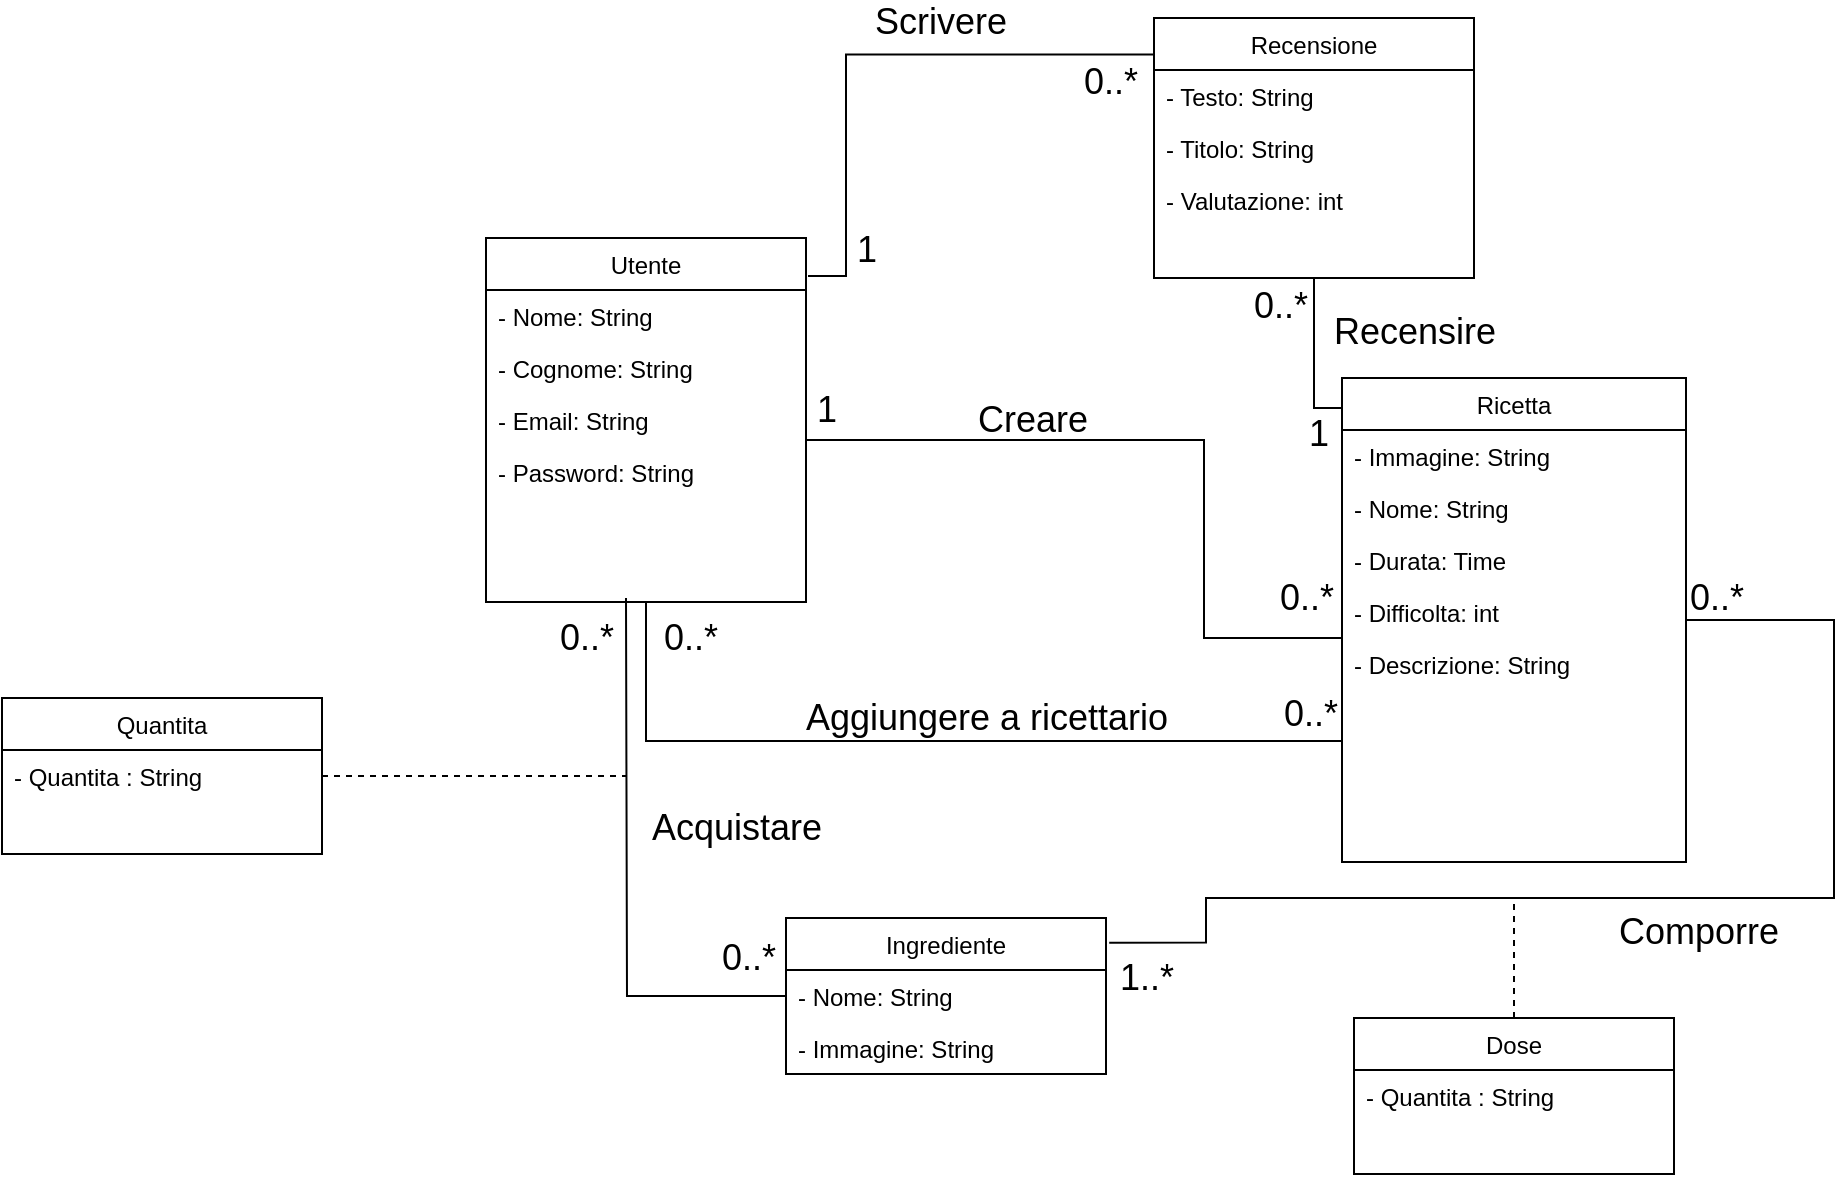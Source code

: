 <mxfile version="13.9.9" type="device"><diagram id="C5RBs43oDa-KdzZeNtuy" name="Page-1"><mxGraphModel dx="2999" dy="2781" grid="0" gridSize="10" guides="1" tooltips="1" connect="1" arrows="1" fold="1" page="1" pageScale="1" pageWidth="827" pageHeight="1169" math="0" shadow="0"><root><mxCell id="WIyWlLk6GJQsqaUBKTNV-0"/><mxCell id="WIyWlLk6GJQsqaUBKTNV-1" parent="WIyWlLk6GJQsqaUBKTNV-0"/><mxCell id="cjNidUvUzmG0ZnCKzewp-34" style="edgeStyle=orthogonalEdgeStyle;rounded=0;orthogonalLoop=1;jettySize=auto;html=1;entryX=0;entryY=0.058;entryDx=0;entryDy=0;entryPerimeter=0;endArrow=none;endFill=0;" edge="1" parent="WIyWlLk6GJQsqaUBKTNV-1" source="zkfFHV4jXpPFQw0GAbJ--0" target="zkfFHV4jXpPFQw0GAbJ--17"><mxGeometry relative="1" as="geometry"><Array as="points"><mxPoint x="93" y="-658"/><mxPoint x="93" y="-559"/><mxPoint x="162" y="-559"/></Array></mxGeometry></mxCell><mxCell id="cjNidUvUzmG0ZnCKzewp-39" value="&lt;font style=&quot;font-size: 18px&quot;&gt;1&lt;/font&gt;" style="edgeLabel;html=1;align=center;verticalAlign=middle;resizable=0;points=[];" vertex="1" connectable="0" parent="cjNidUvUzmG0ZnCKzewp-34"><mxGeometry x="-0.93" y="-2" relative="1" as="geometry"><mxPoint x="-7.67" y="-17" as="offset"/></mxGeometry></mxCell><mxCell id="cjNidUvUzmG0ZnCKzewp-40" value="&lt;font style=&quot;font-size: 18px&quot;&gt;0..*&lt;/font&gt;" style="edgeLabel;html=1;align=center;verticalAlign=middle;resizable=0;points=[];" vertex="1" connectable="0" parent="cjNidUvUzmG0ZnCKzewp-34"><mxGeometry x="0.42" y="-3" relative="1" as="geometry"><mxPoint x="5.67" y="-23" as="offset"/></mxGeometry></mxCell><mxCell id="cjNidUvUzmG0ZnCKzewp-59" style="edgeStyle=orthogonalEdgeStyle;rounded=0;orthogonalLoop=1;jettySize=auto;html=1;entryX=0;entryY=0.75;entryDx=0;entryDy=0;endArrow=none;endFill=0;" edge="1" parent="WIyWlLk6GJQsqaUBKTNV-1" source="zkfFHV4jXpPFQw0GAbJ--0" target="zkfFHV4jXpPFQw0GAbJ--17"><mxGeometry relative="1" as="geometry"><Array as="points"><mxPoint x="-186" y="-508"/></Array></mxGeometry></mxCell><mxCell id="zkfFHV4jXpPFQw0GAbJ--0" value="Utente" style="swimlane;fontStyle=0;align=center;verticalAlign=top;childLayout=stackLayout;horizontal=1;startSize=26;horizontalStack=0;resizeParent=1;resizeLast=0;collapsible=1;marginBottom=0;rounded=0;shadow=0;strokeWidth=1;" parent="WIyWlLk6GJQsqaUBKTNV-1" vertex="1"><mxGeometry x="-266" y="-759" width="160" height="182" as="geometry"><mxRectangle x="230" y="140" width="160" height="26" as="alternateBounds"/></mxGeometry></mxCell><mxCell id="zkfFHV4jXpPFQw0GAbJ--1" value="- Nome: String" style="text;align=left;verticalAlign=top;spacingLeft=4;spacingRight=4;overflow=hidden;rotatable=0;points=[[0,0.5],[1,0.5]];portConstraint=eastwest;" parent="zkfFHV4jXpPFQw0GAbJ--0" vertex="1"><mxGeometry y="26" width="160" height="26" as="geometry"/></mxCell><mxCell id="zkfFHV4jXpPFQw0GAbJ--2" value="- Cognome: String" style="text;align=left;verticalAlign=top;spacingLeft=4;spacingRight=4;overflow=hidden;rotatable=0;points=[[0,0.5],[1,0.5]];portConstraint=eastwest;rounded=0;shadow=0;html=0;" parent="zkfFHV4jXpPFQw0GAbJ--0" vertex="1"><mxGeometry y="52" width="160" height="26" as="geometry"/></mxCell><mxCell id="zkfFHV4jXpPFQw0GAbJ--3" value="- Email: String" style="text;align=left;verticalAlign=top;spacingLeft=4;spacingRight=4;overflow=hidden;rotatable=0;points=[[0,0.5],[1,0.5]];portConstraint=eastwest;rounded=0;shadow=0;html=0;" parent="zkfFHV4jXpPFQw0GAbJ--0" vertex="1"><mxGeometry y="78" width="160" height="26" as="geometry"/></mxCell><mxCell id="cjNidUvUzmG0ZnCKzewp-0" value="- Password: String" style="text;align=left;verticalAlign=top;spacingLeft=4;spacingRight=4;overflow=hidden;rotatable=0;points=[[0,0.5],[1,0.5]];portConstraint=eastwest;rounded=0;shadow=0;html=0;" vertex="1" parent="zkfFHV4jXpPFQw0GAbJ--0"><mxGeometry y="104" width="160" height="26" as="geometry"/></mxCell><mxCell id="cjNidUvUzmG0ZnCKzewp-53" style="edgeStyle=orthogonalEdgeStyle;rounded=0;orthogonalLoop=1;jettySize=auto;html=1;endArrow=none;endFill=0;" edge="1" parent="WIyWlLk6GJQsqaUBKTNV-1" source="zkfFHV4jXpPFQw0GAbJ--13"><mxGeometry relative="1" as="geometry"><mxPoint x="-196" y="-579" as="targetPoint"/></mxGeometry></mxCell><mxCell id="cjNidUvUzmG0ZnCKzewp-54" value="&lt;span style=&quot;font-size: 18px&quot;&gt;0..*&lt;/span&gt;" style="edgeLabel;html=1;align=center;verticalAlign=middle;resizable=0;points=[];" vertex="1" connectable="0" parent="cjNidUvUzmG0ZnCKzewp-53"><mxGeometry x="-0.863" relative="1" as="geometry"><mxPoint y="-19" as="offset"/></mxGeometry></mxCell><mxCell id="cjNidUvUzmG0ZnCKzewp-55" value="&lt;font style=&quot;font-size: 18px&quot;&gt;0..*&lt;/font&gt;" style="edgeLabel;html=1;align=center;verticalAlign=middle;resizable=0;points=[];" vertex="1" connectable="0" parent="cjNidUvUzmG0ZnCKzewp-53"><mxGeometry x="0.876" y="2" relative="1" as="geometry"><mxPoint x="-18" y="2.67" as="offset"/></mxGeometry></mxCell><mxCell id="zkfFHV4jXpPFQw0GAbJ--13" value="Ingrediente" style="swimlane;fontStyle=0;align=center;verticalAlign=top;childLayout=stackLayout;horizontal=1;startSize=26;horizontalStack=0;resizeParent=1;resizeLast=0;collapsible=1;marginBottom=0;rounded=0;shadow=0;strokeWidth=1;" parent="WIyWlLk6GJQsqaUBKTNV-1" vertex="1"><mxGeometry x="-116" y="-419" width="160" height="78" as="geometry"><mxRectangle x="340" y="380" width="170" height="26" as="alternateBounds"/></mxGeometry></mxCell><mxCell id="zkfFHV4jXpPFQw0GAbJ--14" value="- Nome: String&#10;" style="text;align=left;verticalAlign=top;spacingLeft=4;spacingRight=4;overflow=hidden;rotatable=0;points=[[0,0.5],[1,0.5]];portConstraint=eastwest;" parent="zkfFHV4jXpPFQw0GAbJ--13" vertex="1"><mxGeometry y="26" width="160" height="26" as="geometry"/></mxCell><mxCell id="cjNidUvUzmG0ZnCKzewp-18" value="- Immagine: String" style="text;align=left;verticalAlign=top;spacingLeft=4;spacingRight=4;overflow=hidden;rotatable=0;points=[[0,0.5],[1,0.5]];portConstraint=eastwest;" vertex="1" parent="zkfFHV4jXpPFQw0GAbJ--13"><mxGeometry y="52" width="160" height="26" as="geometry"/></mxCell><mxCell id="cjNidUvUzmG0ZnCKzewp-50" style="edgeStyle=orthogonalEdgeStyle;rounded=0;orthogonalLoop=1;jettySize=auto;html=1;entryX=1.01;entryY=0.158;entryDx=0;entryDy=0;entryPerimeter=0;endArrow=none;endFill=0;" edge="1" parent="WIyWlLk6GJQsqaUBKTNV-1" source="zkfFHV4jXpPFQw0GAbJ--17" target="zkfFHV4jXpPFQw0GAbJ--13"><mxGeometry relative="1" as="geometry"><Array as="points"><mxPoint x="408" y="-568"/><mxPoint x="408" y="-429"/><mxPoint x="94" y="-429"/><mxPoint x="94" y="-407"/></Array></mxGeometry></mxCell><mxCell id="zkfFHV4jXpPFQw0GAbJ--17" value="Ricetta" style="swimlane;fontStyle=0;align=center;verticalAlign=top;childLayout=stackLayout;horizontal=1;startSize=26;horizontalStack=0;resizeParent=1;resizeLast=0;collapsible=1;marginBottom=0;rounded=0;shadow=0;strokeWidth=1;" parent="WIyWlLk6GJQsqaUBKTNV-1" vertex="1"><mxGeometry x="162" y="-689" width="172" height="242" as="geometry"><mxRectangle x="550" y="140" width="160" height="26" as="alternateBounds"/></mxGeometry></mxCell><mxCell id="zkfFHV4jXpPFQw0GAbJ--18" value="- Immagine: String" style="text;align=left;verticalAlign=top;spacingLeft=4;spacingRight=4;overflow=hidden;rotatable=0;points=[[0,0.5],[1,0.5]];portConstraint=eastwest;" parent="zkfFHV4jXpPFQw0GAbJ--17" vertex="1"><mxGeometry y="26" width="172" height="26" as="geometry"/></mxCell><mxCell id="zkfFHV4jXpPFQw0GAbJ--19" value="- Nome: String" style="text;align=left;verticalAlign=top;spacingLeft=4;spacingRight=4;overflow=hidden;rotatable=0;points=[[0,0.5],[1,0.5]];portConstraint=eastwest;rounded=0;shadow=0;html=0;" parent="zkfFHV4jXpPFQw0GAbJ--17" vertex="1"><mxGeometry y="52" width="172" height="26" as="geometry"/></mxCell><mxCell id="zkfFHV4jXpPFQw0GAbJ--21" value="- Durata: Time" style="text;align=left;verticalAlign=top;spacingLeft=4;spacingRight=4;overflow=hidden;rotatable=0;points=[[0,0.5],[1,0.5]];portConstraint=eastwest;rounded=0;shadow=0;html=0;" parent="zkfFHV4jXpPFQw0GAbJ--17" vertex="1"><mxGeometry y="78" width="172" height="26" as="geometry"/></mxCell><mxCell id="zkfFHV4jXpPFQw0GAbJ--24" value="- Difficolta: int" style="text;align=left;verticalAlign=top;spacingLeft=4;spacingRight=4;overflow=hidden;rotatable=0;points=[[0,0.5],[1,0.5]];portConstraint=eastwest;" parent="zkfFHV4jXpPFQw0GAbJ--17" vertex="1"><mxGeometry y="104" width="172" height="26" as="geometry"/></mxCell><mxCell id="cjNidUvUzmG0ZnCKzewp-49" value="- Descrizione: String" style="text;align=left;verticalAlign=top;spacingLeft=4;spacingRight=4;overflow=hidden;rotatable=0;points=[[0,0.5],[1,0.5]];portConstraint=eastwest;" vertex="1" parent="zkfFHV4jXpPFQw0GAbJ--17"><mxGeometry y="130" width="172" height="26" as="geometry"/></mxCell><mxCell id="cjNidUvUzmG0ZnCKzewp-52" style="edgeStyle=orthogonalEdgeStyle;rounded=0;orthogonalLoop=1;jettySize=auto;html=1;endArrow=none;endFill=0;dashed=1;" edge="1" parent="WIyWlLk6GJQsqaUBKTNV-1" source="cjNidUvUzmG0ZnCKzewp-12"><mxGeometry relative="1" as="geometry"><mxPoint x="248" y="-429" as="targetPoint"/><Array as="points"><mxPoint x="248" y="-429"/></Array></mxGeometry></mxCell><mxCell id="cjNidUvUzmG0ZnCKzewp-12" value="Dose" style="swimlane;fontStyle=0;align=center;verticalAlign=top;childLayout=stackLayout;horizontal=1;startSize=26;horizontalStack=0;resizeParent=1;resizeLast=0;collapsible=1;marginBottom=0;rounded=0;shadow=0;strokeWidth=1;" vertex="1" parent="WIyWlLk6GJQsqaUBKTNV-1"><mxGeometry x="168" y="-369" width="160" height="78" as="geometry"><mxRectangle x="340" y="380" width="170" height="26" as="alternateBounds"/></mxGeometry></mxCell><mxCell id="cjNidUvUzmG0ZnCKzewp-13" value="- Quantita : String&#10;" style="text;align=left;verticalAlign=top;spacingLeft=4;spacingRight=4;overflow=hidden;rotatable=0;points=[[0,0.5],[1,0.5]];portConstraint=eastwest;" vertex="1" parent="cjNidUvUzmG0ZnCKzewp-12"><mxGeometry y="26" width="160" height="26" as="geometry"/></mxCell><mxCell id="cjNidUvUzmG0ZnCKzewp-32" style="edgeStyle=orthogonalEdgeStyle;rounded=0;orthogonalLoop=1;jettySize=auto;html=1;endArrow=none;endFill=0;exitX=0.004;exitY=0.14;exitDx=0;exitDy=0;exitPerimeter=0;" edge="1" parent="WIyWlLk6GJQsqaUBKTNV-1" source="cjNidUvUzmG0ZnCKzewp-19"><mxGeometry relative="1" as="geometry"><mxPoint x="-105" y="-740" as="targetPoint"/><Array as="points"><mxPoint x="-86" y="-851"/><mxPoint x="-86" y="-740"/></Array></mxGeometry></mxCell><mxCell id="cjNidUvUzmG0ZnCKzewp-37" value="&lt;font style=&quot;font-size: 18px&quot;&gt;1&lt;/font&gt;" style="edgeLabel;html=1;align=center;verticalAlign=middle;resizable=0;points=[];" vertex="1" connectable="0" parent="cjNidUvUzmG0ZnCKzewp-32"><mxGeometry x="0.583" y="-1" relative="1" as="geometry"><mxPoint x="11" y="27.47" as="offset"/></mxGeometry></mxCell><mxCell id="cjNidUvUzmG0ZnCKzewp-33" style="edgeStyle=orthogonalEdgeStyle;rounded=0;orthogonalLoop=1;jettySize=auto;html=1;entryX=0;entryY=0.062;entryDx=0;entryDy=0;entryPerimeter=0;endArrow=none;endFill=0;" edge="1" parent="WIyWlLk6GJQsqaUBKTNV-1" source="cjNidUvUzmG0ZnCKzewp-19" target="zkfFHV4jXpPFQw0GAbJ--17"><mxGeometry relative="1" as="geometry"><Array as="points"><mxPoint x="148" y="-674"/></Array></mxGeometry></mxCell><mxCell id="cjNidUvUzmG0ZnCKzewp-38" value="&lt;font style=&quot;font-size: 18px&quot;&gt;0..*&lt;/font&gt;" style="edgeLabel;html=1;align=center;verticalAlign=middle;resizable=0;points=[];" vertex="1" connectable="0" parent="cjNidUvUzmG0ZnCKzewp-33"><mxGeometry x="-0.646" y="-2" relative="1" as="geometry"><mxPoint x="-15" as="offset"/></mxGeometry></mxCell><mxCell id="cjNidUvUzmG0ZnCKzewp-41" value="&lt;font style=&quot;font-size: 18px&quot;&gt;1&lt;/font&gt;" style="edgeLabel;html=1;align=center;verticalAlign=middle;resizable=0;points=[];" vertex="1" connectable="0" parent="cjNidUvUzmG0ZnCKzewp-33"><mxGeometry x="0.19" y="1" relative="1" as="geometry"><mxPoint x="1" y="31" as="offset"/></mxGeometry></mxCell><mxCell id="cjNidUvUzmG0ZnCKzewp-19" value="Recensione" style="swimlane;fontStyle=0;align=center;verticalAlign=top;childLayout=stackLayout;horizontal=1;startSize=26;horizontalStack=0;resizeParent=1;resizeLast=0;collapsible=1;marginBottom=0;rounded=0;shadow=0;strokeWidth=1;" vertex="1" parent="WIyWlLk6GJQsqaUBKTNV-1"><mxGeometry x="68" y="-869" width="160" height="130" as="geometry"><mxRectangle x="130" y="380" width="160" height="26" as="alternateBounds"/></mxGeometry></mxCell><mxCell id="cjNidUvUzmG0ZnCKzewp-21" value="- Testo: String" style="text;align=left;verticalAlign=top;spacingLeft=4;spacingRight=4;overflow=hidden;rotatable=0;points=[[0,0.5],[1,0.5]];portConstraint=eastwest;" vertex="1" parent="cjNidUvUzmG0ZnCKzewp-19"><mxGeometry y="26" width="160" height="26" as="geometry"/></mxCell><mxCell id="cjNidUvUzmG0ZnCKzewp-22" value="- Titolo: String" style="text;align=left;verticalAlign=top;spacingLeft=4;spacingRight=4;overflow=hidden;rotatable=0;points=[[0,0.5],[1,0.5]];portConstraint=eastwest;" vertex="1" parent="cjNidUvUzmG0ZnCKzewp-19"><mxGeometry y="52" width="160" height="26" as="geometry"/></mxCell><mxCell id="cjNidUvUzmG0ZnCKzewp-23" value="- Valutazione: int" style="text;align=left;verticalAlign=top;spacingLeft=4;spacingRight=4;overflow=hidden;rotatable=0;points=[[0,0.5],[1,0.5]];portConstraint=eastwest;" vertex="1" parent="cjNidUvUzmG0ZnCKzewp-19"><mxGeometry y="78" width="160" height="26" as="geometry"/></mxCell><mxCell id="cjNidUvUzmG0ZnCKzewp-35" value="&lt;font style=&quot;font-size: 18px&quot;&gt;0..*&lt;/font&gt;" style="text;html=1;align=center;verticalAlign=middle;resizable=0;points=[];autosize=1;" vertex="1" parent="WIyWlLk6GJQsqaUBKTNV-1"><mxGeometry x="26" y="-847" width="40" height="20" as="geometry"/></mxCell><mxCell id="cjNidUvUzmG0ZnCKzewp-46" value="&lt;font style=&quot;font-size: 18px&quot;&gt;0..*&lt;/font&gt;" style="text;html=1;align=center;verticalAlign=middle;resizable=0;points=[];autosize=1;" vertex="1" parent="WIyWlLk6GJQsqaUBKTNV-1"><mxGeometry x="329" y="-589" width="40" height="20" as="geometry"/></mxCell><mxCell id="cjNidUvUzmG0ZnCKzewp-51" value="&lt;font style=&quot;font-size: 18px&quot;&gt;1..*&lt;/font&gt;" style="text;html=1;align=center;verticalAlign=middle;resizable=0;points=[];autosize=1;" vertex="1" parent="WIyWlLk6GJQsqaUBKTNV-1"><mxGeometry x="44" y="-399" width="40" height="20" as="geometry"/></mxCell><mxCell id="cjNidUvUzmG0ZnCKzewp-56" value="Quantita" style="swimlane;fontStyle=0;align=center;verticalAlign=top;childLayout=stackLayout;horizontal=1;startSize=26;horizontalStack=0;resizeParent=1;resizeLast=0;collapsible=1;marginBottom=0;rounded=0;shadow=0;strokeWidth=1;" vertex="1" parent="WIyWlLk6GJQsqaUBKTNV-1"><mxGeometry x="-508" y="-529" width="160" height="78" as="geometry"><mxRectangle x="340" y="380" width="170" height="26" as="alternateBounds"/></mxGeometry></mxCell><mxCell id="cjNidUvUzmG0ZnCKzewp-57" value="- Quantita : String&#10;" style="text;align=left;verticalAlign=top;spacingLeft=4;spacingRight=4;overflow=hidden;rotatable=0;points=[[0,0.5],[1,0.5]];portConstraint=eastwest;" vertex="1" parent="cjNidUvUzmG0ZnCKzewp-56"><mxGeometry y="26" width="160" height="26" as="geometry"/></mxCell><mxCell id="cjNidUvUzmG0ZnCKzewp-58" style="edgeStyle=orthogonalEdgeStyle;rounded=0;orthogonalLoop=1;jettySize=auto;html=1;endArrow=none;endFill=0;dashed=1;" edge="1" parent="WIyWlLk6GJQsqaUBKTNV-1" source="cjNidUvUzmG0ZnCKzewp-57"><mxGeometry relative="1" as="geometry"><mxPoint x="-196.0" y="-490" as="targetPoint"/></mxGeometry></mxCell><mxCell id="cjNidUvUzmG0ZnCKzewp-60" value="&lt;font style=&quot;font-size: 18px&quot;&gt;0..*&lt;/font&gt;" style="text;html=1;align=center;verticalAlign=middle;resizable=0;points=[];autosize=1;" vertex="1" parent="WIyWlLk6GJQsqaUBKTNV-1"><mxGeometry x="-183" y="-569" width="37" height="20" as="geometry"/></mxCell><mxCell id="cjNidUvUzmG0ZnCKzewp-61" value="&lt;font style=&quot;font-size: 18px&quot;&gt;0..*&lt;/font&gt;" style="text;html=1;align=center;verticalAlign=middle;resizable=0;points=[];autosize=1;" vertex="1" parent="WIyWlLk6GJQsqaUBKTNV-1"><mxGeometry x="127" y="-531" width="37" height="20" as="geometry"/></mxCell><mxCell id="cjNidUvUzmG0ZnCKzewp-62" value="&lt;font style=&quot;font-size: 18px&quot;&gt;Scrivere&lt;/font&gt;" style="text;html=1;align=center;verticalAlign=middle;resizable=0;points=[];autosize=1;" vertex="1" parent="WIyWlLk6GJQsqaUBKTNV-1"><mxGeometry x="-77" y="-877" width="76" height="20" as="geometry"/></mxCell><mxCell id="cjNidUvUzmG0ZnCKzewp-64" value="&lt;font style=&quot;font-size: 18px&quot;&gt;Creare&lt;/font&gt;" style="text;html=1;align=center;verticalAlign=middle;resizable=0;points=[];autosize=1;" vertex="1" parent="WIyWlLk6GJQsqaUBKTNV-1"><mxGeometry x="-26" y="-678" width="65" height="20" as="geometry"/></mxCell><mxCell id="cjNidUvUzmG0ZnCKzewp-66" value="&lt;font style=&quot;font-size: 18px&quot;&gt;Aggiungere a ricettario&lt;/font&gt;" style="text;html=1;align=center;verticalAlign=middle;resizable=0;points=[];autosize=1;" vertex="1" parent="WIyWlLk6GJQsqaUBKTNV-1"><mxGeometry x="-112" y="-529" width="191" height="20" as="geometry"/></mxCell><mxCell id="cjNidUvUzmG0ZnCKzewp-68" value="&lt;font style=&quot;font-size: 18px&quot;&gt;Recensire&lt;/font&gt;" style="text;html=1;align=center;verticalAlign=middle;resizable=0;points=[];autosize=1;" vertex="1" parent="WIyWlLk6GJQsqaUBKTNV-1"><mxGeometry x="152" y="-722" width="91" height="20" as="geometry"/></mxCell><mxCell id="cjNidUvUzmG0ZnCKzewp-69" value="&lt;font style=&quot;font-size: 18px&quot;&gt;Comporre&lt;/font&gt;" style="text;html=1;align=center;verticalAlign=middle;resizable=0;points=[];autosize=1;" vertex="1" parent="WIyWlLk6GJQsqaUBKTNV-1"><mxGeometry x="295" y="-422" width="90" height="20" as="geometry"/></mxCell><mxCell id="cjNidUvUzmG0ZnCKzewp-70" value="&lt;span style=&quot;color: rgba(0 , 0 , 0 , 0) ; font-family: monospace ; font-size: 0px&quot;&gt;%3CmxGraphModel%3E%3Croot%3E%3CmxCell%20id%3D%220%22%2F%3E%3CmxCell%20id%3D%221%22%20parent%3D%220%22%2F%3E%3CmxCell%20id%3D%222%22%20value%3D%22%26lt%3Bfont%20style%3D%26quot%3Bfont-size%3A%2018px%26quot%3B%26gt%3BScrivere%26lt%3B%2Ffont%26gt%3B%22%20style%3D%22text%3Bhtml%3D1%3Balign%3Dcenter%3BverticalAlign%3Dmiddle%3Bresizable%3D0%3Bpoints%3D%5B%5D%3Bautosize%3D1%3B%22%20vertex%3D%221%22%20parent%3D%221%22%3E%3CmxGeometry%20x%3D%22269%22%20y%3D%22-68%22%20width%3D%2276%22%20height%3D%2220%22%20as%3D%22geometry%22%2F%3E%3C%2FmxCell%3E%3C%2Froot%3E%3C%2FmxGraphModel%3E&lt;/span&gt;" style="text;html=1;align=center;verticalAlign=middle;resizable=0;points=[];autosize=1;" vertex="1" parent="WIyWlLk6GJQsqaUBKTNV-1"><mxGeometry x="-181" y="-470" width="10" height="22" as="geometry"/></mxCell><mxCell id="cjNidUvUzmG0ZnCKzewp-71" value="&lt;font style=&quot;font-size: 18px&quot;&gt;Acquistare&lt;/font&gt;" style="text;html=1;align=center;verticalAlign=middle;resizable=0;points=[];autosize=1;" vertex="1" parent="WIyWlLk6GJQsqaUBKTNV-1"><mxGeometry x="-189" y="-474" width="95" height="20" as="geometry"/></mxCell></root></mxGraphModel></diagram></mxfile>